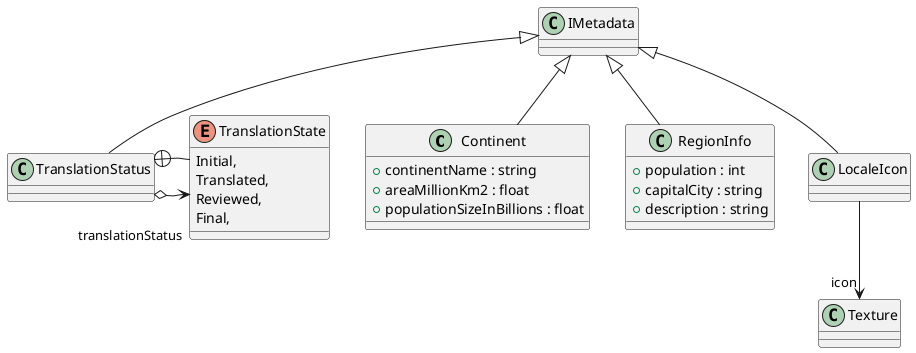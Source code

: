 @startuml
class Continent {
    + continentName : string
    + areaMillionKm2 : float
    + populationSizeInBillions : float
}
class RegionInfo {
    + population : int
    + capitalCity : string
    + description : string
}
class TranslationStatus {
}
class LocaleIcon {
}
enum TranslationState {
    Initial,
    Translated,
    Reviewed,
    Final,
}
IMetadata <|-- Continent
IMetadata <|-- RegionInfo
IMetadata <|-- TranslationStatus
TranslationStatus o-> "translationStatus" TranslationState
IMetadata <|-- LocaleIcon
LocaleIcon --> "icon" Texture
TranslationStatus +-- TranslationState
@enduml
